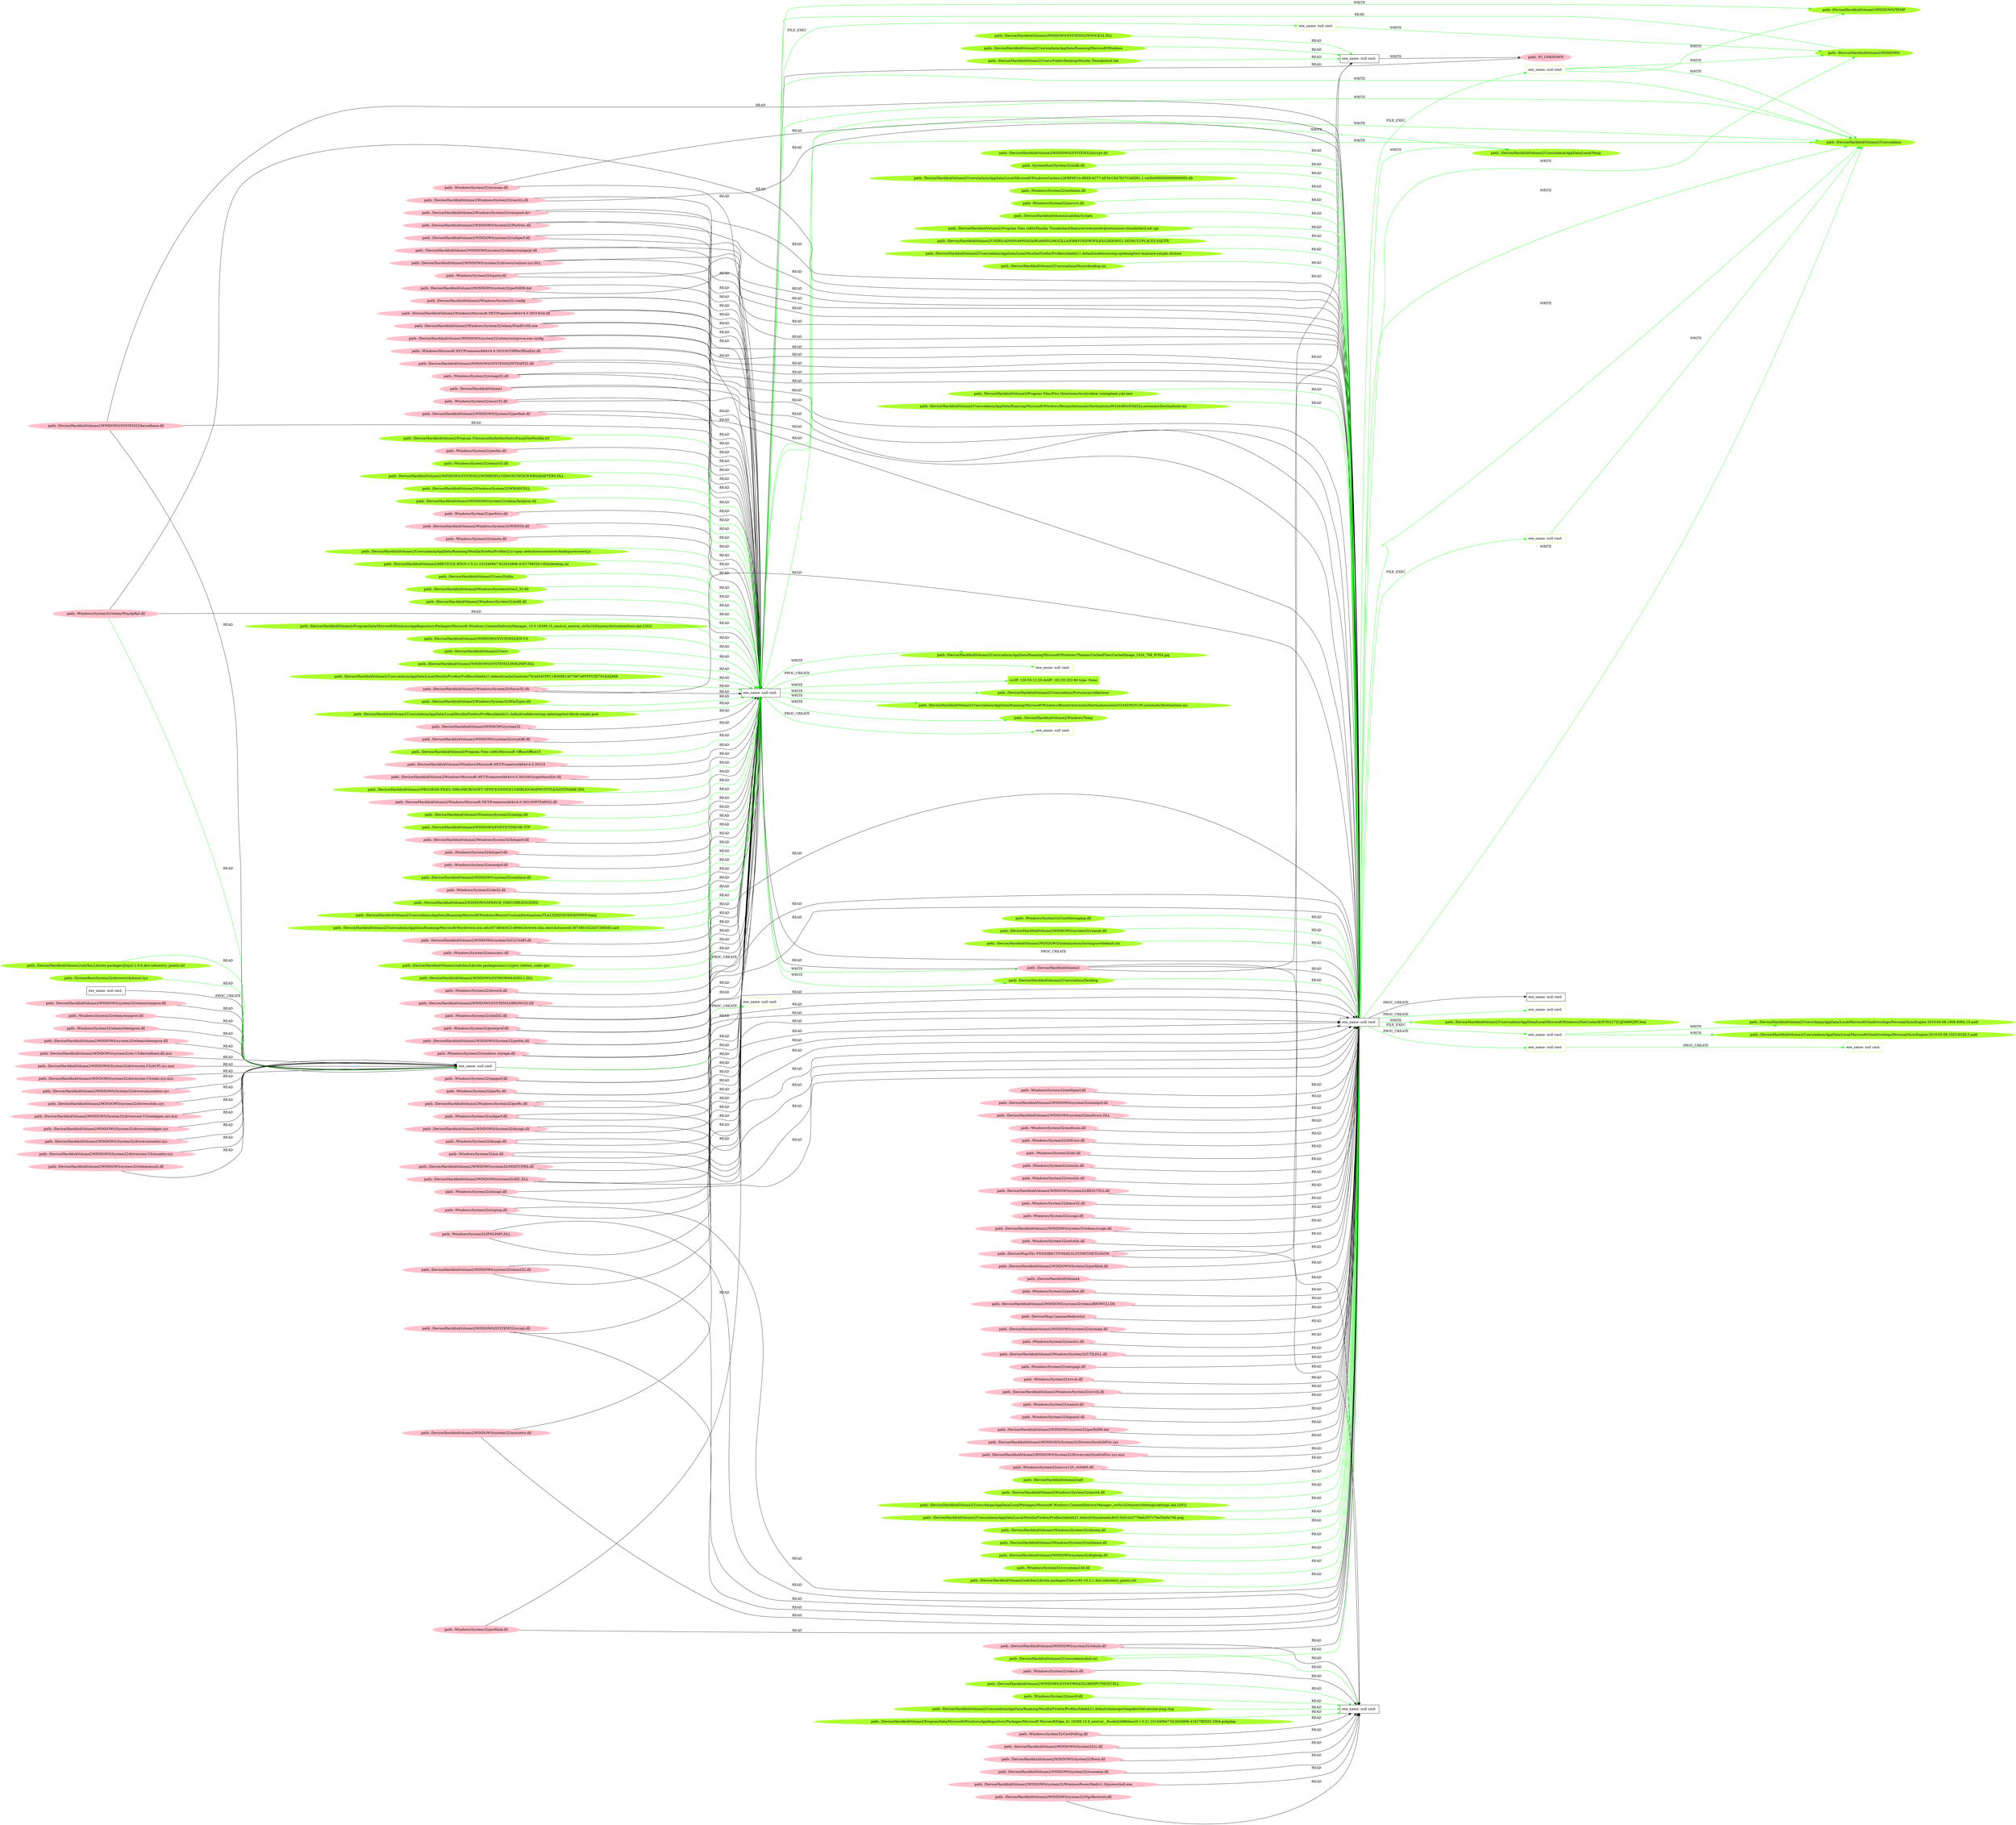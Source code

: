 digraph {
	rankdir=LR
	35 [label="exe_name: null cmd: " color=black shape=box style=solid]
	411 [label="exe_name: null cmd: " color=greenyellow shape=box style=solid]
	35 -> 411 [label=FILE_EXEC color=green]
	0 [label="exe_name: null cmd: " color=black shape=box style=solid]
	427 [label="exe_name: null cmd: " color=greenyellow shape=box style=solid]
	0 -> 427 [label=FILE_EXEC color=green]
	0 [label="exe_name: null cmd: " color=black shape=box style=solid]
	434 [label="exe_name: null cmd: " color=greenyellow shape=box style=solid]
	0 -> 434 [label=FILE_EXEC color=green]
	0 [label="exe_name: null cmd: " color=black shape=box style=solid]
	452 [label="exe_name: null cmd: " color=greenyellow shape=box style=solid]
	0 -> 452 [label=FILE_EXEC color=green]
	400 [label="path: /Device/HarddiskVolume2/Users/admin/AppData/Roaming/Mozilla/Firefox/Profiles/j1y1apqs.default/sessionstore-backups/recovery.js" color=greenyellow shape=oval style=filled]
	35 [label="exe_name: null cmd: " color=black shape=box style=solid]
	400 -> 35 [label=READ color=green]
	431 [label="path: /Device/HarddiskVolume2/Program Files/Five Directions/Acuity/data/.winlogbeat.yml.new" color=greenyellow shape=oval style=filled]
	0 [label="exe_name: null cmd: " color=black shape=box style=solid]
	431 -> 0 [label=READ color=green]
	374 [label="path: /Device/HarddiskVolume2/Users/admin/AppData/Roaming/Microsoft/Windows" color=greenyellow shape=oval style=filled]
	146 [label="exe_name: null cmd: " color=black shape=box style=solid]
	374 -> 146 [label=READ color=green]
	416 [label="path: /Device/HarddiskVolume2/$RECYCLE.BIN/S-1-5-21-231540947-922634896-4161786520-1004/desktop.ini" color=greenyellow shape=oval style=filled]
	35 [label="exe_name: null cmd: " color=black shape=box style=solid]
	416 -> 35 [label=READ color=green]
	467 [label="path: /Device/HarddiskVolume2/Users/admin/AppData/Roaming/Microsoft/Windows/Recent/AutomaticDestinations/f01b4d95cf55d32a.automaticDestinations-ms" color=greenyellow shape=oval style=filled]
	0 [label="exe_name: null cmd: " color=black shape=box style=solid]
	467 -> 0 [label=READ color=green]
	406 [label="path: /Device/HarddiskVolume2/Users/Public" color=greenyellow shape=oval style=filled]
	35 [label="exe_name: null cmd: " color=black shape=box style=solid]
	406 -> 35 [label=READ color=green]
	387 [label="path: /Device/HarddiskVolume2/Windows/System32/ws2_32.dll" color=greenyellow shape=oval style=filled]
	35 [label="exe_name: null cmd: " color=black shape=box style=solid]
	387 -> 35 [label=READ color=green]
	402 [label="path: /Device/HarddiskVolume2/Windows/System32/ntdll.dll" color=greenyellow shape=oval style=filled]
	35 [label="exe_name: null cmd: " color=black shape=box style=solid]
	402 -> 35 [label=READ color=green]
	281 [label="path: /Windows/System32/wbem/WmiApRpl.dll" color=pink shape=oval style=filled]
	8 [label="exe_name: null cmd: " color=black shape=box style=solid]
	281 -> 8 [label=READ color=green]
	56 [label="exe_name: null cmd: " color=black shape=box style=solid]
	8 [label="exe_name: null cmd: " color=black shape=box style=solid]
	56 -> 8 [label=PROC_CREATE color=black]
	421 [label="path: /Device/HarddiskVolume2/ProgramData/Microsoft/Windows/AppRepository/Packages/Microsoft.Windows.ContentDeliveryManager_10.0.16299.15_neutral_neutral_cw5n1h2txyewy/ActivationStore.dat.LOG2" color=greenyellow shape=oval style=filled]
	35 [label="exe_name: null cmd: " color=black shape=box style=solid]
	421 -> 35 [label=READ color=green]
	90 [label="path: /Device/HarddiskVolume2/WINDOWS/system32/wbem/wmiprov.dll" color=pink shape=oval style=filled]
	8 [label="exe_name: null cmd: " color=black shape=box style=solid]
	90 -> 8 [label=READ color=black]
	72 [label="path: /Windows/System32/wbem/wmiprov.dll" color=pink shape=oval style=filled]
	8 [label="exe_name: null cmd: " color=black shape=box style=solid]
	72 -> 8 [label=READ color=black]
	45 [label="path: /Windows/System32/wbem/wbemprox.dll" color=pink shape=oval style=filled]
	8 [label="exe_name: null cmd: " color=black shape=box style=solid]
	45 -> 8 [label=READ color=black]
	85 [label="path: /Device/HarddiskVolume2/WINDOWS/system32/wbem/wbemprox.dll" color=pink shape=oval style=filled]
	8 [label="exe_name: null cmd: " color=black shape=box style=solid]
	85 -> 8 [label=READ color=black]
	236 [label="path: /Device/HarddiskVolume2/WINDOWS/SYSTEM32/kernelbase.dll" color=pink shape=oval style=filled]
	8 [label="exe_name: null cmd: " color=black shape=box style=solid]
	236 -> 8 [label=READ color=black]
	61 [label="path: /Device/HarddiskVolume2/WINDOWS/system32/en-US/kernelbase.dll.mui" color=pink shape=oval style=filled]
	8 [label="exe_name: null cmd: " color=black shape=box style=solid]
	61 -> 8 [label=READ color=black]
	77 [label="path: /Device/HarddiskVolume2/WINDOWS/System32/drivers/en-US/ACPI.sys.mui" color=pink shape=oval style=filled]
	8 [label="exe_name: null cmd: " color=black shape=box style=solid]
	77 -> 8 [label=READ color=black]
	88 [label="path: /Device/HarddiskVolume2/WINDOWS/system32/drivers/en-US/ndis.sys.mui" color=pink shape=oval style=filled]
	8 [label="exe_name: null cmd: " color=black shape=box style=solid]
	88 -> 8 [label=READ color=black]
	92 [label="path: /Device/HarddiskVolume2/WINDOWS/System32/drivers/mssmbios.sys" color=pink shape=oval style=filled]
	8 [label="exe_name: null cmd: " color=black shape=box style=solid]
	92 -> 8 [label=READ color=black]
	46 [label="path: /Device/HarddiskVolume2/WINDOWS/system32/drivers/ndis.sys" color=pink shape=oval style=filled]
	8 [label="exe_name: null cmd: " color=black shape=box style=solid]
	46 -> 8 [label=READ color=black]
	58 [label="path: /Device/HarddiskVolume2/WINDOWS/System32/drivers/en-US/intelppm.sys.mui" color=pink shape=oval style=filled]
	8 [label="exe_name: null cmd: " color=black shape=box style=solid]
	58 -> 8 [label=READ color=black]
	74 [label="path: /Device/HarddiskVolume2/WINDOWS/System32/drivers/intelppm.sys" color=pink shape=oval style=filled]
	8 [label="exe_name: null cmd: " color=black shape=box style=solid]
	74 -> 8 [label=READ color=black]
	43 [label="path: /Device/HarddiskVolume2/WINDOWS/System32/drivers/monitor.sys" color=pink shape=oval style=filled]
	8 [label="exe_name: null cmd: " color=black shape=box style=solid]
	43 -> 8 [label=READ color=black]
	86 [label="path: /Device/HarddiskVolume2/WINDOWS/System32/drivers/en-US/monitor.sys" color=pink shape=oval style=filled]
	8 [label="exe_name: null cmd: " color=black shape=box style=solid]
	86 -> 8 [label=READ color=black]
	371 [label="path: /Device/HarddiskVolume2/ProgramData/Microsoft/Windows/AppRepository/Packages/Microsoft.MicrosoftEdge_41.16299.15.0_neutral__8wekyb3d8bbwe/S-1-5-21-231540947-922634896-4161786520-1004.pckgdep" color=greenyellow shape=oval style=filled]
	142 [label="exe_name: null cmd: " color=black shape=box style=solid]
	371 -> 142 [label=READ color=green]
	460 [label="path: /Windows/System32/CoreMessaging.dll" color=greenyellow shape=oval style=filled]
	0 [label="exe_name: null cmd: " color=black shape=box style=solid]
	460 -> 0 [label=READ color=green]
	396 [label="path: /Device/HarddiskVolume2/WINDOWS/SYSTEM32/EN-US" color=greenyellow shape=oval style=filled]
	35 [label="exe_name: null cmd: " color=black shape=box style=solid]
	396 -> 35 [label=READ color=green]
	437 [label="path: /Device/HarddiskVolume2/WINDOWS/system32/rsaenh.dll" color=greenyellow shape=oval style=filled]
	0 [label="exe_name: null cmd: " color=black shape=box style=solid]
	437 -> 0 [label=READ color=green]
	319 [label="path: /Device/HarddiskVolume2" color=pink shape=oval style=filled]
	142 [label="exe_name: null cmd: " color=black shape=box style=solid]
	319 -> 142 [label=READ color=black]
	397 [label="path: /Device/HarddiskVolume2/WINDOWS" color=greenyellow shape=oval style=filled]
	35 [label="exe_name: null cmd: " color=black shape=box style=solid]
	397 -> 35 [label=READ color=green]
	37 [label="path: /Device/HarddiskVolume2/WINDOWS/system32/wbem/esscli.dll" color=pink shape=oval style=filled]
	8 [label="exe_name: null cmd: " color=black shape=box style=solid]
	37 -> 8 [label=READ color=black]
	394 [label="path: /Device/HarddiskVolume2/Users/admin/Desktop" color=greenyellow shape=oval style=filled]
	0 [label="exe_name: null cmd: " color=black shape=box style=solid]
	394 -> 0 [label=READ color=green]
	34 [label="path: /Windows/System32/CertPolEng.dll" color=pink shape=oval style=filled]
	142 [label="exe_name: null cmd: " color=black shape=box style=solid]
	34 -> 142 [label=READ color=black]
	7 [label="path: /Device/HarddiskVolume2/WINDOWS/System32/ci.dll" color=pink shape=oval style=filled]
	142 [label="exe_name: null cmd: " color=black shape=box style=solid]
	7 -> 142 [label=READ color=black]
	17 [label="path: /Device/HarddiskVolume2/WINDOWS/System32/fveui.dll" color=pink shape=oval style=filled]
	142 [label="exe_name: null cmd: " color=black shape=box style=solid]
	17 -> 142 [label=READ color=black]
	15 [label="path: /Device/HarddiskVolume2/WINDOWS/system32/wuaueng.dll" color=pink shape=oval style=filled]
	142 [label="exe_name: null cmd: " color=black shape=box style=solid]
	15 -> 142 [label=READ color=black]
	144 [label="path: /Device/HarddiskVolume2/WINDOWS/system32/WindowsPowerShell/v1.0/powershell.exe" color=pink shape=oval style=filled]
	142 [label="exe_name: null cmd: " color=black shape=box style=solid]
	144 -> 142 [label=READ color=black]
	13 [label="path: /Device/HarddiskVolume2/WINDOWS/system32/NgcRecovery.dll" color=pink shape=oval style=filled]
	142 [label="exe_name: null cmd: " color=black shape=box style=solid]
	13 -> 142 [label=READ color=black]
	173 [label="path: /Windows/System32/wkscli.dll" color=pink shape=oval style=filled]
	142 [label="exe_name: null cmd: " color=black shape=box style=solid]
	173 -> 142 [label=READ color=black]
	345 [label="path: /Device/HarddiskVolume2/WINDOWS/system32/wkscli.dll" color=pink shape=oval style=filled]
	142 [label="exe_name: null cmd: " color=black shape=box style=solid]
	345 -> 142 [label=READ color=black]
	265 [label="path: /Device/Mup/TA1-FIVEDIRECTI*/MAILSLOT/NET/NETLOGON" color=pink shape=oval style=filled]
	142 [label="exe_name: null cmd: " color=black shape=box style=solid]
	265 -> 142 [label=READ color=black]
	403 [label="path: /Device/HarddiskVolume2/Users" color=greenyellow shape=oval style=filled]
	35 [label="exe_name: null cmd: " color=black shape=box style=solid]
	403 -> 35 [label=READ color=green]
	426 [label="path: /Device/HarddiskVolume2/WINDOWS/SYSTEM32/IPHLPAPI.DLL" color=greenyellow shape=oval style=filled]
	35 [label="exe_name: null cmd: " color=black shape=box style=solid]
	426 -> 35 [label=READ color=green]
	469 [label="path: /Device/HarddiskVolume2/WINDOWS/Globalization/Sorting/sortdefault.nls" color=greenyellow shape=oval style=filled]
	0 [label="exe_name: null cmd: " color=black shape=box style=solid]
	469 -> 0 [label=READ color=green]
	204 [label="path: /Device/HarddiskVolume2/Windows/System32/Secur32.dll" color=pink shape=oval style=filled]
	35 [label="exe_name: null cmd: " color=black shape=box style=solid]
	204 -> 35 [label=READ color=green]
	8 [label="exe_name: null cmd: " color=black shape=box style=solid]
	35 [label="exe_name: null cmd: " color=black shape=box style=solid]
	8 -> 35 [label=PROC_CREATE color=black]
	319 [label="path: /Device/HarddiskVolume2" color=pink shape=oval style=filled]
	146 [label="exe_name: null cmd: " color=black shape=box style=solid]
	319 -> 146 [label=READ color=black]
	408 [label="path: /Device/HarddiskVolume2/Windows/System32/WinTypes.dll" color=greenyellow shape=oval style=filled]
	35 [label="exe_name: null cmd: " color=black shape=box style=solid]
	408 -> 35 [label=READ color=green]
	146 [label="exe_name: null cmd: " color=black shape=box style=solid]
	153 [label="path: /FI_UNKNOWN" color=pink shape=oval style=filled]
	146 -> 153 [label=WRITE color=black]
	265 [label="path: /Device/Mup/TA1-FIVEDIRECTI*/MAILSLOT/NET/NETLOGON" color=pink shape=oval style=filled]
	146 [label="exe_name: null cmd: " color=black shape=box style=solid]
	265 -> 146 [label=READ color=black]
	362 [label="path: /Device/HarddiskVolume2/WINDOWS/system32/drivers/vmbusr.sys.DLL" color=pink shape=oval style=filled]
	35 [label="exe_name: null cmd: " color=black shape=box style=solid]
	362 -> 35 [label=READ color=black]
	212 [label="path: /Device/HarddiskVolume2/WINDOWS/system32/perfc009.dat" color=pink shape=oval style=filled]
	35 [label="exe_name: null cmd: " color=black shape=box style=solid]
	212 -> 35 [label=READ color=black]
	217 [label="path: /Device/HarddiskVolume2/WINDOWS/system32" color=pink shape=oval style=filled]
	35 [label="exe_name: null cmd: " color=black shape=box style=solid]
	217 -> 35 [label=READ color=black]
	315 [label="path: /Device/HarddiskVolume2/Windows/System32/.config" color=pink shape=oval style=filled]
	35 [label="exe_name: null cmd: " color=black shape=box style=solid]
	315 -> 35 [label=READ color=black]
	180 [label="path: /Device/HarddiskVolume2/Windows/Microsoft.NET/Framework64/v4.0.30319/clr.dll" color=pink shape=oval style=filled]
	35 [label="exe_name: null cmd: " color=black shape=box style=solid]
	180 -> 35 [label=READ color=black]
	169 [label="path: /Device/HarddiskVolume2/Windows/System32/wbem/WmiPrvSE.exe" color=pink shape=oval style=filled]
	35 [label="exe_name: null cmd: " color=black shape=box style=solid]
	169 -> 35 [label=READ color=black]
	273 [label="path: /Device/HarddiskVolume2/WINDOWS/system32/wbem/wmiprvse.exe.config" color=pink shape=oval style=filled]
	35 [label="exe_name: null cmd: " color=black shape=box style=solid]
	273 -> 35 [label=READ color=black]
	283 [label="path: /Device/HarddiskVolume2/Windows/Microsoft.NET/Framework64/v4.0.30319" color=pink shape=oval style=filled]
	35 [label="exe_name: null cmd: " color=black shape=box style=solid]
	283 -> 35 [label=READ color=black]
	208 [label="path: /Device/HarddiskVolume2/Windows/Microsoft.NET/Framework64/v4.0.30319/CorperfmonExt.dll" color=pink shape=oval style=filled]
	35 [label="exe_name: null cmd: " color=black shape=box style=solid]
	208 -> 35 [label=READ color=black]
	259 [label="path: /Windows/Microsoft.NET/Framework64/v4.0.30319/CORPerfMonExt.dll" color=pink shape=oval style=filled]
	35 [label="exe_name: null cmd: " color=black shape=box style=solid]
	259 -> 35 [label=READ color=black]
	215 [label="path: /Device/HarddiskVolume2/Windows/Microsoft.NET/Framework64/v4.0.30319/WTSAPI32.dll" color=pink shape=oval style=filled]
	35 [label="exe_name: null cmd: " color=black shape=box style=solid]
	215 -> 35 [label=READ color=black]
	341 [label="path: /Device/HarddiskVolume2/WINDOWS/SYSTEM32/WTSAPI32.dll" color=pink shape=oval style=filled]
	35 [label="exe_name: null cmd: " color=black shape=box style=solid]
	341 -> 35 [label=READ color=black]
	327 [label="path: /Windows/System32/wtsapi32.dll" color=pink shape=oval style=filled]
	35 [label="exe_name: null cmd: " color=black shape=box style=solid]
	327 -> 35 [label=READ color=black]
	352 [label="path: /Device/HarddiskVolume2/Windows/System32/bitsperf.dll" color=pink shape=oval style=filled]
	35 [label="exe_name: null cmd: " color=black shape=box style=solid]
	352 -> 35 [label=READ color=black]
	357 [label="path: /Windows/System32/bitsperf.dll" color=pink shape=oval style=filled]
	35 [label="exe_name: null cmd: " color=black shape=box style=solid]
	357 -> 35 [label=READ color=black]
	285 [label="path: /Windows/System32/esentprf.dll" color=pink shape=oval style=filled]
	35 [label="exe_name: null cmd: " color=black shape=box style=solid]
	285 -> 35 [label=READ color=black]
	204 [label="path: /Device/HarddiskVolume2/Windows/System32/Secur32.dll" color=pink shape=oval style=filled]
	35 [label="exe_name: null cmd: " color=black shape=box style=solid]
	204 -> 35 [label=READ color=black]
	309 [label="path: /Windows/System32/secur32.dll" color=pink shape=oval style=filled]
	35 [label="exe_name: null cmd: " color=black shape=box style=solid]
	309 -> 35 [label=READ color=black]
	239 [label="path: /Windows/System32/ole32.dll" color=pink shape=oval style=filled]
	35 [label="exe_name: null cmd: " color=black shape=box style=solid]
	239 -> 35 [label=READ color=black]
	245 [label="path: /Windows/System32/shell32.dll" color=pink shape=oval style=filled]
	35 [label="exe_name: null cmd: " color=black shape=box style=solid]
	245 -> 35 [label=READ color=black]
	325 [label="path: /Windows/System32/powrprof.dll" color=pink shape=oval style=filled]
	35 [label="exe_name: null cmd: " color=black shape=box style=solid]
	325 -> 35 [label=READ color=black]
	335 [label="path: /Windows/System32/windows.storage.dll" color=pink shape=oval style=filled]
	35 [label="exe_name: null cmd: " color=black shape=box style=solid]
	335 -> 35 [label=READ color=black]
	167 [label="path: /Device/HarddiskVolume2/WINDOWS/System32/dnsapi.dll" color=pink shape=oval style=filled]
	35 [label="exe_name: null cmd: " color=black shape=box style=solid]
	167 -> 35 [label=READ color=black]
	218 [label="path: /Windows/System32/dnsapi.dll" color=pink shape=oval style=filled]
	35 [label="exe_name: null cmd: " color=black shape=box style=solid]
	218 -> 35 [label=READ color=black]
	275 [label="path: /Windows/System32/nsi.dll" color=pink shape=oval style=filled]
	35 [label="exe_name: null cmd: " color=black shape=box style=solid]
	275 -> 35 [label=READ color=black]
	289 [label="path: /Device/HarddiskVolume2/WINDOWS/system32/MSDTCPRX.dll" color=pink shape=oval style=filled]
	35 [label="exe_name: null cmd: " color=black shape=box style=solid]
	289 -> 35 [label=READ color=black]
	297 [label="path: /Device/HarddiskVolume2/WINDOWS/system32/ATL.DLL" color=pink shape=oval style=filled]
	35 [label="exe_name: null cmd: " color=black shape=box style=solid]
	297 -> 35 [label=READ color=black]
	358 [label="path: /Device/HarddiskVolume2/WINDOWS/system32/CLUSAPI.dll" color=pink shape=oval style=filled]
	35 [label="exe_name: null cmd: " color=black shape=box style=solid]
	358 -> 35 [label=READ color=black]
	263 [label="path: /Windows/System32/clusapi.dll" color=pink shape=oval style=filled]
	35 [label="exe_name: null cmd: " color=black shape=box style=solid]
	263 -> 35 [label=READ color=black]
	226 [label="path: /Windows/System32/cryptsp.dll" color=pink shape=oval style=filled]
	35 [label="exe_name: null cmd: " color=black shape=box style=solid]
	226 -> 35 [label=READ color=black]
	196 [label="path: /Windows/System32/IPHLPAPI.DLL" color=pink shape=oval style=filled]
	35 [label="exe_name: null cmd: " color=black shape=box style=solid]
	196 -> 35 [label=READ color=black]
	220 [label="path: /Device/HarddiskVolume2/WINDOWS/system32/oleaut32.dll" color=pink shape=oval style=filled]
	35 [label="exe_name: null cmd: " color=black shape=box style=solid]
	220 -> 35 [label=READ color=black]
	236 [label="path: /Device/HarddiskVolume2/WINDOWS/SYSTEM32/kernelbase.dll" color=pink shape=oval style=filled]
	35 [label="exe_name: null cmd: " color=black shape=box style=solid]
	236 -> 35 [label=READ color=black]
	295 [label="path: /Device/HarddiskVolume2/WINDOWS/SYSTEM32/cscapi.dll" color=pink shape=oval style=filled]
	35 [label="exe_name: null cmd: " color=black shape=box style=solid]
	295 -> 35 [label=READ color=black]
	156 [label="path: /Device/HarddiskVolume2/WINDOWS/system32/msscntrs.dll" color=pink shape=oval style=filled]
	35 [label="exe_name: null cmd: " color=black shape=box style=solid]
	156 -> 35 [label=READ color=black]
	307 [label="path: /Windows/System32/msscntrs.dll" color=pink shape=oval style=filled]
	35 [label="exe_name: null cmd: " color=black shape=box style=solid]
	307 -> 35 [label=READ color=black]
	194 [label="path: /Windows/System32/perfdisk.dll" color=pink shape=oval style=filled]
	35 [label="exe_name: null cmd: " color=black shape=box style=solid]
	194 -> 35 [label=READ color=black]
	366 [label="path: /Device/HarddiskVolume1" color=pink shape=oval style=filled]
	35 [label="exe_name: null cmd: " color=black shape=box style=solid]
	366 -> 35 [label=READ color=black]
	319 [label="path: /Device/HarddiskVolume2" color=pink shape=oval style=filled]
	35 [label="exe_name: null cmd: " color=black shape=box style=solid]
	319 -> 35 [label=READ color=black]
	232 [label="path: /Device/HarddiskVolume2/WINDOWS/System32/perfnet.dll" color=pink shape=oval style=filled]
	35 [label="exe_name: null cmd: " color=black shape=box style=solid]
	232 -> 35 [label=READ color=black]
	153 [label="path: /FI_UNKNOWN" color=pink shape=oval style=filled]
	35 [label="exe_name: null cmd: " color=black shape=box style=solid]
	153 -> 35 [label=READ color=black]
	306 [label="path: /Windows/System32/browcli.dll" color=pink shape=oval style=filled]
	35 [label="exe_name: null cmd: " color=black shape=box style=solid]
	306 -> 35 [label=READ color=black]
	344 [label="path: /Device/HarddiskVolume2/WINDOWS/SYSTEM32/BROWCLI.Dll" color=pink shape=oval style=filled]
	35 [label="exe_name: null cmd: " color=black shape=box style=solid]
	344 -> 35 [label=READ color=black]
	348 [label="path: /Device/HarddiskVolume2/WINDOWS/System32/perfos.dll" color=pink shape=oval style=filled]
	35 [label="exe_name: null cmd: " color=black shape=box style=solid]
	348 -> 35 [label=READ color=black]
	230 [label="path: /Windows/System32/perfos.dll" color=pink shape=oval style=filled]
	35 [label="exe_name: null cmd: " color=black shape=box style=solid]
	230 -> 35 [label=READ color=black]
	339 [label="path: /Windows/System32/sysmain.dll" color=pink shape=oval style=filled]
	35 [label="exe_name: null cmd: " color=black shape=box style=solid]
	339 -> 35 [label=READ color=black]
	323 [label="path: /Device/HarddiskVolume2/Windows/System32/rasctrs.dll" color=pink shape=oval style=filled]
	35 [label="exe_name: null cmd: " color=black shape=box style=solid]
	323 -> 35 [label=READ color=black]
	224 [label="path: /Device/HarddiskVolume2/Windows/System32/winspool.drv" color=pink shape=oval style=filled]
	35 [label="exe_name: null cmd: " color=black shape=box style=solid]
	224 -> 35 [label=READ color=black]
	178 [label="path: /Device/HarddiskVolume2/WINDOWS/System32/Perfctrs.dll" color=pink shape=oval style=filled]
	35 [label="exe_name: null cmd: " color=black shape=box style=solid]
	178 -> 35 [label=READ color=black]
	291 [label="path: /Windows/System32/tapiperf.dll" color=pink shape=oval style=filled]
	35 [label="exe_name: null cmd: " color=black shape=box style=solid]
	291 -> 35 [label=READ color=black]
	162 [label="path: /Windows/System32/perfctrs.dll" color=pink shape=oval style=filled]
	35 [label="exe_name: null cmd: " color=black shape=box style=solid]
	162 -> 35 [label=READ color=black]
	29 [label="path: /Device/HarddiskVolume2/Windows/System32/WINSTA.dll" color=pink shape=oval style=filled]
	35 [label="exe_name: null cmd: " color=black shape=box style=solid]
	29 -> 35 [label=READ color=black]
	190 [label="path: /Windows/System32/perfts.dll" color=pink shape=oval style=filled]
	35 [label="exe_name: null cmd: " color=black shape=box style=solid]
	190 -> 35 [label=READ color=black]
	249 [label="path: /Device/HarddiskVolume2/Windows/System32/perfts.dll" color=pink shape=oval style=filled]
	35 [label="exe_name: null cmd: " color=black shape=box style=solid]
	249 -> 35 [label=READ color=black]
	52 [label="path: /Windows/System32/winsta.dll" color=pink shape=oval style=filled]
	35 [label="exe_name: null cmd: " color=black shape=box style=solid]
	52 -> 35 [label=READ color=black]
	160 [label="path: /Windows/System32/usbperf.dll" color=pink shape=oval style=filled]
	35 [label="exe_name: null cmd: " color=black shape=box style=solid]
	160 -> 35 [label=READ color=black]
	311 [label="path: /Device/HarddiskVolume2/WINDOWS/system32/usbperf.dll" color=pink shape=oval style=filled]
	35 [label="exe_name: null cmd: " color=black shape=box style=solid]
	311 -> 35 [label=READ color=black]
	281 [label="path: /Windows/System32/wbem/WmiApRpl.dll" color=pink shape=oval style=filled]
	35 [label="exe_name: null cmd: " color=black shape=box style=solid]
	281 -> 35 [label=READ color=black]
	317 [label="path: /Device/HarddiskVolume2/WINDOWS/system32/wbem/wmiaprpl.dll" color=pink shape=oval style=filled]
	35 [label="exe_name: null cmd: " color=black shape=box style=solid]
	317 -> 35 [label=READ color=black]
	171 [label="path: /Device/HarddiskVolume2/WINDOWS/system32/cryptdll.dll" color=pink shape=oval style=filled]
	35 [label="exe_name: null cmd: " color=black shape=box style=solid]
	171 -> 35 [label=READ color=black]
	279 [label="path: /Windows/System32/tquery.dll" color=pink shape=oval style=filled]
	35 [label="exe_name: null cmd: " color=black shape=box style=solid]
	279 -> 35 [label=READ color=black]
	35 [label="exe_name: null cmd: " color=black shape=box style=solid]
	0 [label="exe_name: null cmd: " color=black shape=box style=solid]
	35 -> 0 [label=PROC_CREATE color=black]
	361 [label="path: /Windows/System32/netfxperf.dll" color=pink shape=oval style=filled]
	0 [label="exe_name: null cmd: " color=black shape=box style=solid]
	361 -> 0 [label=READ color=black]
	180 [label="path: /Device/HarddiskVolume2/Windows/Microsoft.NET/Framework64/v4.0.30319/clr.dll" color=pink shape=oval style=filled]
	0 [label="exe_name: null cmd: " color=black shape=box style=solid]
	180 -> 0 [label=READ color=black]
	315 [label="path: /Device/HarddiskVolume2/Windows/System32/.config" color=pink shape=oval style=filled]
	0 [label="exe_name: null cmd: " color=black shape=box style=solid]
	315 -> 0 [label=READ color=black]
	169 [label="path: /Device/HarddiskVolume2/Windows/System32/wbem/WmiPrvSE.exe" color=pink shape=oval style=filled]
	0 [label="exe_name: null cmd: " color=black shape=box style=solid]
	169 -> 0 [label=READ color=black]
	273 [label="path: /Device/HarddiskVolume2/WINDOWS/system32/wbem/wmiprvse.exe.config" color=pink shape=oval style=filled]
	0 [label="exe_name: null cmd: " color=black shape=box style=solid]
	273 -> 0 [label=READ color=black]
	176 [label="path: /Device/HarddiskVolume2/WINDOWS/system32/esentprf.dll" color=pink shape=oval style=filled]
	0 [label="exe_name: null cmd: " color=black shape=box style=solid]
	176 -> 0 [label=READ color=black]
	165 [label="path: /Device/HarddiskVolume2/WINDOWS/system32/msdtcuiu.DLL" color=pink shape=oval style=filled]
	0 [label="exe_name: null cmd: " color=black shape=box style=solid]
	165 -> 0 [label=READ color=black]
	204 [label="path: /Device/HarddiskVolume2/Windows/System32/Secur32.dll" color=pink shape=oval style=filled]
	0 [label="exe_name: null cmd: " color=black shape=box style=solid]
	204 -> 0 [label=READ color=black]
	309 [label="path: /Windows/System32/secur32.dll" color=pink shape=oval style=filled]
	0 [label="exe_name: null cmd: " color=black shape=box style=solid]
	309 -> 0 [label=READ color=black]
	270 [label="path: /Windows/System32/msdtcuiu.dll" color=pink shape=oval style=filled]
	0 [label="exe_name: null cmd: " color=black shape=box style=solid]
	270 -> 0 [label=READ color=black]
	245 [label="path: /Windows/System32/shell32.dll" color=pink shape=oval style=filled]
	0 [label="exe_name: null cmd: " color=black shape=box style=solid]
	245 -> 0 [label=READ color=black]
	254 [label="path: /Windows/System32/SHCore.dll" color=pink shape=oval style=filled]
	0 [label="exe_name: null cmd: " color=black shape=box style=solid]
	254 -> 0 [label=READ color=black]
	325 [label="path: /Windows/System32/powrprof.dll" color=pink shape=oval style=filled]
	0 [label="exe_name: null cmd: " color=black shape=box style=solid]
	325 -> 0 [label=READ color=black]
	335 [label="path: /Windows/System32/windows.storage.dll" color=pink shape=oval style=filled]
	0 [label="exe_name: null cmd: " color=black shape=box style=solid]
	335 -> 0 [label=READ color=black]
	167 [label="path: /Device/HarddiskVolume2/WINDOWS/System32/dnsapi.dll" color=pink shape=oval style=filled]
	0 [label="exe_name: null cmd: " color=black shape=box style=solid]
	167 -> 0 [label=READ color=black]
	218 [label="path: /Windows/System32/dnsapi.dll" color=pink shape=oval style=filled]
	0 [label="exe_name: null cmd: " color=black shape=box style=solid]
	218 -> 0 [label=READ color=black]
	275 [label="path: /Windows/System32/nsi.dll" color=pink shape=oval style=filled]
	0 [label="exe_name: null cmd: " color=black shape=box style=solid]
	275 -> 0 [label=READ color=black]
	257 [label="path: /Windows/System32/atl.dll" color=pink shape=oval style=filled]
	0 [label="exe_name: null cmd: " color=black shape=box style=solid]
	257 -> 0 [label=READ color=black]
	289 [label="path: /Device/HarddiskVolume2/WINDOWS/system32/MSDTCPRX.dll" color=pink shape=oval style=filled]
	0 [label="exe_name: null cmd: " color=black shape=box style=solid]
	289 -> 0 [label=READ color=black]
	297 [label="path: /Device/HarddiskVolume2/WINDOWS/system32/ATL.DLL" color=pink shape=oval style=filled]
	0 [label="exe_name: null cmd: " color=black shape=box style=solid]
	297 -> 0 [label=READ color=black]
	222 [label="path: /Windows/System32/mtxclu.dll" color=pink shape=oval style=filled]
	0 [label="exe_name: null cmd: " color=black shape=box style=solid]
	222 -> 0 [label=READ color=black]
	263 [label="path: /Windows/System32/clusapi.dll" color=pink shape=oval style=filled]
	0 [label="exe_name: null cmd: " color=black shape=box style=solid]
	263 -> 0 [label=READ color=black]
	272 [label="path: /Windows/System32/resutils.dll" color=pink shape=oval style=filled]
	0 [label="exe_name: null cmd: " color=black shape=box style=solid]
	272 -> 0 [label=READ color=black]
	364 [label="path: /Device/HarddiskVolume2/WINDOWS/system32/RESUTILS.dll" color=pink shape=oval style=filled]
	0 [label="exe_name: null cmd: " color=black shape=box style=solid]
	364 -> 0 [label=READ color=black]
	301 [label="path: /Windows/System32/ktmw32.dll" color=pink shape=oval style=filled]
	0 [label="exe_name: null cmd: " color=black shape=box style=solid]
	301 -> 0 [label=READ color=black]
	226 [label="path: /Windows/System32/cryptsp.dll" color=pink shape=oval style=filled]
	0 [label="exe_name: null cmd: " color=black shape=box style=solid]
	226 -> 0 [label=READ color=black]
	196 [label="path: /Windows/System32/IPHLPAPI.DLL" color=pink shape=oval style=filled]
	0 [label="exe_name: null cmd: " color=black shape=box style=solid]
	196 -> 0 [label=READ color=black]
	220 [label="path: /Device/HarddiskVolume2/WINDOWS/system32/oleaut32.dll" color=pink shape=oval style=filled]
	0 [label="exe_name: null cmd: " color=black shape=box style=solid]
	220 -> 0 [label=READ color=black]
	236 [label="path: /Device/HarddiskVolume2/WINDOWS/SYSTEM32/kernelbase.dll" color=pink shape=oval style=filled]
	0 [label="exe_name: null cmd: " color=black shape=box style=solid]
	236 -> 0 [label=READ color=black]
	345 [label="path: /Device/HarddiskVolume2/WINDOWS/system32/wkscli.dll" color=pink shape=oval style=filled]
	0 [label="exe_name: null cmd: " color=black shape=box style=solid]
	345 -> 0 [label=READ color=black]
	193 [label="path: /Windows/System32/cscapi.dll" color=pink shape=oval style=filled]
	0 [label="exe_name: null cmd: " color=black shape=box style=solid]
	193 -> 0 [label=READ color=black]
	295 [label="path: /Device/HarddiskVolume2/WINDOWS/SYSTEM32/cscapi.dll" color=pink shape=oval style=filled]
	0 [label="exe_name: null cmd: " color=black shape=box style=solid]
	295 -> 0 [label=READ color=black]
	300 [label="path: /Device/HarddiskVolume2/WINDOWS/system32/wbem/cscapi.dll" color=pink shape=oval style=filled]
	0 [label="exe_name: null cmd: " color=black shape=box style=solid]
	300 -> 0 [label=READ color=black]
	332 [label="path: /Windows/System32/netutils.dll" color=pink shape=oval style=filled]
	0 [label="exe_name: null cmd: " color=black shape=box style=solid]
	332 -> 0 [label=READ color=black]
	156 [label="path: /Device/HarddiskVolume2/WINDOWS/system32/msscntrs.dll" color=pink shape=oval style=filled]
	0 [label="exe_name: null cmd: " color=black shape=box style=solid]
	156 -> 0 [label=READ color=black]
	268 [label="path: /Device/HarddiskVolume2/WINDOWS/System32/perfdisk.dll" color=pink shape=oval style=filled]
	0 [label="exe_name: null cmd: " color=black shape=box style=solid]
	268 -> 0 [label=READ color=black]
	194 [label="path: /Windows/System32/perfdisk.dll" color=pink shape=oval style=filled]
	0 [label="exe_name: null cmd: " color=black shape=box style=solid]
	194 -> 0 [label=READ color=black]
	366 [label="path: /Device/HarddiskVolume1" color=pink shape=oval style=filled]
	0 [label="exe_name: null cmd: " color=black shape=box style=solid]
	366 -> 0 [label=READ color=black]
	261 [label="path: /Device/HarddiskVolume4" color=pink shape=oval style=filled]
	0 [label="exe_name: null cmd: " color=black shape=box style=solid]
	261 -> 0 [label=READ color=black]
	319 [label="path: /Device/HarddiskVolume2" color=pink shape=oval style=filled]
	0 [label="exe_name: null cmd: " color=black shape=box style=solid]
	319 -> 0 [label=READ color=black]
	232 [label="path: /Device/HarddiskVolume2/WINDOWS/System32/perfnet.dll" color=pink shape=oval style=filled]
	0 [label="exe_name: null cmd: " color=black shape=box style=solid]
	232 -> 0 [label=READ color=black]
	242 [label="path: /Windows/System32/perfnet.dll" color=pink shape=oval style=filled]
	0 [label="exe_name: null cmd: " color=black shape=box style=solid]
	242 -> 0 [label=READ color=black]
	251 [label="path: /Device/HarddiskVolume2/WINDOWS/system32/wbem/BROWCLI.Dll" color=pink shape=oval style=filled]
	0 [label="exe_name: null cmd: " color=black shape=box style=solid]
	251 -> 0 [label=READ color=black]
	303 [label="path: /Device/Mup/;LanmanRedirector" color=pink shape=oval style=filled]
	0 [label="exe_name: null cmd: " color=black shape=box style=solid]
	303 -> 0 [label=READ color=black]
	348 [label="path: /Device/HarddiskVolume2/WINDOWS/System32/perfos.dll" color=pink shape=oval style=filled]
	0 [label="exe_name: null cmd: " color=black shape=box style=solid]
	348 -> 0 [label=READ color=black]
	288 [label="path: /Device/HarddiskVolume2/WINDOWS/system32/sysmain.dll" color=pink shape=oval style=filled]
	0 [label="exe_name: null cmd: " color=black shape=box style=solid]
	288 -> 0 [label=READ color=black]
	339 [label="path: /Windows/System32/sysmain.dll" color=pink shape=oval style=filled]
	0 [label="exe_name: null cmd: " color=black shape=box style=solid]
	339 -> 0 [label=READ color=black]
	182 [label="path: /Windows/System32/rasctrs.dll" color=pink shape=oval style=filled]
	0 [label="exe_name: null cmd: " color=black shape=box style=solid]
	182 -> 0 [label=READ color=black]
	323 [label="path: /Device/HarddiskVolume2/Windows/System32/rasctrs.dll" color=pink shape=oval style=filled]
	0 [label="exe_name: null cmd: " color=black shape=box style=solid]
	323 -> 0 [label=READ color=black]
	224 [label="path: /Device/HarddiskVolume2/Windows/System32/winspool.drv" color=pink shape=oval style=filled]
	0 [label="exe_name: null cmd: " color=black shape=box style=solid]
	224 -> 0 [label=READ color=black]
	178 [label="path: /Device/HarddiskVolume2/WINDOWS/System32/Perfctrs.dll" color=pink shape=oval style=filled]
	0 [label="exe_name: null cmd: " color=black shape=box style=solid]
	178 -> 0 [label=READ color=black]
	291 [label="path: /Windows/System32/tapiperf.dll" color=pink shape=oval style=filled]
	0 [label="exe_name: null cmd: " color=black shape=box style=solid]
	291 -> 0 [label=READ color=black]
	249 [label="path: /Device/HarddiskVolume2/Windows/System32/perfts.dll" color=pink shape=oval style=filled]
	0 [label="exe_name: null cmd: " color=black shape=box style=solid]
	249 -> 0 [label=READ color=black]
	47 [label="path: /Device/HarddiskVolume2/Windows/System32/UTILDLL.dll" color=pink shape=oval style=filled]
	0 [label="exe_name: null cmd: " color=black shape=box style=solid]
	47 -> 0 [label=READ color=black]
	75 [label="path: /Windows/System32/setupapi.dll" color=pink shape=oval style=filled]
	0 [label="exe_name: null cmd: " color=black shape=box style=solid]
	75 -> 0 [label=READ color=black]
	190 [label="path: /Windows/System32/perfts.dll" color=pink shape=oval style=filled]
	0 [label="exe_name: null cmd: " color=black shape=box style=solid]
	190 -> 0 [label=READ color=black]
	110 [label="path: /Windows/System32/srvcli.dll" color=pink shape=oval style=filled]
	0 [label="exe_name: null cmd: " color=black shape=box style=solid]
	110 -> 0 [label=READ color=black]
	21 [label="path: /Device/HarddiskVolume2/Windows/System32/srvcli.dll" color=pink shape=oval style=filled]
	0 [label="exe_name: null cmd: " color=black shape=box style=solid]
	21 -> 0 [label=READ color=black]
	113 [label="path: /Windows/System32/samcli.dll" color=pink shape=oval style=filled]
	0 [label="exe_name: null cmd: " color=black shape=box style=solid]
	113 -> 0 [label=READ color=black]
	91 [label="path: /Windows/System32/logoncli.dll" color=pink shape=oval style=filled]
	0 [label="exe_name: null cmd: " color=black shape=box style=solid]
	91 -> 0 [label=READ color=black]
	160 [label="path: /Windows/System32/usbperf.dll" color=pink shape=oval style=filled]
	0 [label="exe_name: null cmd: " color=black shape=box style=solid]
	160 -> 0 [label=READ color=black]
	311 [label="path: /Device/HarddiskVolume2/WINDOWS/system32/usbperf.dll" color=pink shape=oval style=filled]
	0 [label="exe_name: null cmd: " color=black shape=box style=solid]
	311 -> 0 [label=READ color=black]
	317 [label="path: /Device/HarddiskVolume2/WINDOWS/system32/wbem/wmiaprpl.dll" color=pink shape=oval style=filled]
	0 [label="exe_name: null cmd: " color=black shape=box style=solid]
	317 -> 0 [label=READ color=black]
	281 [label="path: /Windows/System32/wbem/WmiApRpl.dll" color=pink shape=oval style=filled]
	0 [label="exe_name: null cmd: " color=black shape=box style=solid]
	281 -> 0 [label=READ color=black]
	279 [label="path: /Windows/System32/tquery.dll" color=pink shape=oval style=filled]
	0 [label="exe_name: null cmd: " color=black shape=box style=solid]
	279 -> 0 [label=READ color=black]
	362 [label="path: /Device/HarddiskVolume2/WINDOWS/system32/drivers/vmbusr.sys.DLL" color=pink shape=oval style=filled]
	0 [label="exe_name: null cmd: " color=black shape=box style=solid]
	362 -> 0 [label=READ color=black]
	212 [label="path: /Device/HarddiskVolume2/WINDOWS/system32/perfc009.dat" color=pink shape=oval style=filled]
	0 [label="exe_name: null cmd: " color=black shape=box style=solid]
	212 -> 0 [label=READ color=black]
	256 [label="path: /Device/HarddiskVolume2/WINDOWS/system32/perfh009.dat" color=pink shape=oval style=filled]
	0 [label="exe_name: null cmd: " color=black shape=box style=solid]
	256 -> 0 [label=READ color=black]
	314 [label="path: /Device/HarddiskVolume2/WINDOWS/System32/Drivers/Synth3dVsc.sys" color=pink shape=oval style=filled]
	0 [label="exe_name: null cmd: " color=black shape=box style=solid]
	314 -> 0 [label=READ color=black]
	185 [label="path: /Device/HarddiskVolume2/WINDOWS/System32/Drivers/en/Synth3dVsc.sys.mui" color=pink shape=oval style=filled]
	0 [label="exe_name: null cmd: " color=black shape=box style=solid]
	185 -> 0 [label=READ color=black]
	259 [label="path: /Windows/Microsoft.NET/Framework64/v4.0.30319/CORPerfMonExt.dll" color=pink shape=oval style=filled]
	0 [label="exe_name: null cmd: " color=black shape=box style=solid]
	259 -> 0 [label=READ color=black]
	277 [label="path: /Windows/System32/msvcr120_clr0400.dll" color=pink shape=oval style=filled]
	0 [label="exe_name: null cmd: " color=black shape=box style=solid]
	277 -> 0 [label=READ color=black]
	327 [label="path: /Windows/System32/wtsapi32.dll" color=pink shape=oval style=filled]
	0 [label="exe_name: null cmd: " color=black shape=box style=solid]
	327 -> 0 [label=READ color=black]
	341 [label="path: /Device/HarddiskVolume2/WINDOWS/SYSTEM32/WTSAPI32.dll" color=pink shape=oval style=filled]
	0 [label="exe_name: null cmd: " color=black shape=box style=solid]
	341 -> 0 [label=READ color=black]
	0 [label="exe_name: null cmd: " color=black shape=box style=solid]
	1 [label="exe_name: null cmd: " color=black shape=box style=solid]
	0 -> 1 [label=PROC_CREATE color=black]
	443 [label="path: /Device/HarddiskVolume2/salt" color=greenyellow shape=oval style=filled]
	0 [label="exe_name: null cmd: " color=black shape=box style=solid]
	443 -> 0 [label=READ color=green]
	399 [label="path: /Device/HarddiskVolume2/Program Files (x86)/Microsoft Office/Office15" color=greenyellow shape=oval style=filled]
	35 [label="exe_name: null cmd: " color=black shape=box style=solid]
	399 -> 35 [label=READ color=green]
	369 [label="path: /Device/HarddiskVolume2/WINDOWS/SYSWOW64/GLOBINPUTHOST.DLL" color=greenyellow shape=oval style=filled]
	142 [label="exe_name: null cmd: " color=black shape=box style=solid]
	369 -> 142 [label=READ color=green]
	385 [label="path: /Device/HarddiskVolume2/PROGRAM FILES (X86)/MICROSOFT OFFICE/OFFICE15/BIBLIOGRAPHY/STYLE/GOSTNAME.XSL" color=greenyellow shape=oval style=filled]
	35 [label="exe_name: null cmd: " color=black shape=box style=solid]
	385 -> 35 [label=READ color=green]
	462 [label="path: /Device/HarddiskVolume2/Windows/System32/rpcrt4.dll" color=greenyellow shape=oval style=filled]
	0 [label="exe_name: null cmd: " color=black shape=box style=solid]
	462 -> 0 [label=READ color=green]
	35 [label="exe_name: null cmd: " color=black shape=box style=solid]
	420 [label="path: /Device/HarddiskVolume2/Users/admin/AppData/Roaming/Microsoft/Windows/Themes/CachedFiles/CachedImage_1024_768_POS4.jpg" color=greenyellow shape=oval style=filled]
	35 -> 420 [label=WRITE color=green]
	375 [label="path: /Device/HarddiskVolume2/Users/Public/Desktop/Mozilla Thunderbird.lnk" color=greenyellow shape=oval style=filled]
	146 [label="exe_name: null cmd: " color=black shape=box style=solid]
	375 -> 146 [label=READ color=green]
	433 [label="path: /Device/HarddiskVolume2/Users/darpa/AppData/Local/Packages/Microsoft.Windows.ContentDeliveryManager_cw5n1h2txyewy/Settings/settings.dat.LOG2" color=greenyellow shape=oval style=filled]
	0 [label="exe_name: null cmd: " color=black shape=box style=solid]
	433 -> 0 [label=READ color=green]
	35 [label="exe_name: null cmd: " color=black shape=box style=solid]
	418 [label="exe_name: null cmd: " color=greenyellow shape=box style=solid]
	35 -> 418 [label=PROC_CREATE color=green]
	35 [label="exe_name: null cmd: " color=black shape=box style=solid]
	391 [label="srcIP: 128.55.12.55 dstIP: 162.93.202.80 type: None" color=greenyellow shape=box style=filled]
	35 -> 391 [label=WRITE color=green]
	456 [label="path: /Device/HarddiskVolume2/Users/admin/AppData/Local/Mozilla/Firefox/Profiles/lxkehh21.default/thumbnails/fe51545c2a5779a6c507c7be33a0a74b.png" color=greenyellow shape=oval style=filled]
	0 [label="exe_name: null cmd: " color=black shape=box style=solid]
	456 -> 0 [label=READ color=green]
	414 [label="path: /Device/HarddiskVolume2/Windows/System32/inetpp.dll" color=greenyellow shape=oval style=filled]
	35 [label="exe_name: null cmd: " color=black shape=box style=solid]
	414 -> 35 [label=READ color=green]
	411 [label="exe_name: null cmd: " color=greenyellow shape=box style=solid]
	397 [label="path: /Device/HarddiskVolume2/WINDOWS" color=greenyellow shape=oval style=filled]
	411 -> 397 [label=WRITE color=green]
	413 [label="path: /Device/HarddiskVolume2/WINDOWS/FONTS/TIMESBI.TTF" color=greenyellow shape=oval style=filled]
	35 [label="exe_name: null cmd: " color=black shape=box style=solid]
	413 -> 35 [label=READ color=green]
	35 [label="exe_name: null cmd: " color=black shape=box style=solid]
	401 [label="path: /Device/HarddiskVolume2/WINDOWS/TEMP" color=greenyellow shape=oval style=filled]
	35 -> 401 [label=WRITE color=green]
	376 [label="path: /Device/HarddiskVolume2/WINDOWS/SYSTEM32/WSOCK32.DLL" color=greenyellow shape=oval style=filled]
	146 [label="exe_name: null cmd: " color=black shape=box style=solid]
	376 -> 146 [label=READ color=green]
	442 [label="path: /Device/HarddiskVolume2/Windows/System32/clbcatq.dll" color=greenyellow shape=oval style=filled]
	0 [label="exe_name: null cmd: " color=black shape=box style=solid]
	442 -> 0 [label=READ color=green]
	458 [label="path: /Device/HarddiskVolume2/Windows/System32/uxtheme.dll" color=greenyellow shape=oval style=filled]
	0 [label="exe_name: null cmd: " color=black shape=box style=solid]
	458 -> 0 [label=READ color=green]
	440 [label="path: /Device/HarddiskVolume2/WINDOWS/system32/dbghelp.dll" color=greenyellow shape=oval style=filled]
	0 [label="exe_name: null cmd: " color=black shape=box style=solid]
	440 -> 0 [label=READ color=green]
	35 [label="exe_name: null cmd: " color=black shape=box style=solid]
	319 [label="path: /Device/HarddiskVolume2" color=pink shape=oval style=filled]
	35 -> 319 [label=WRITE color=green]
	35 [label="exe_name: null cmd: " color=black shape=box style=solid]
	381 [label="path: /Device/HarddiskVolume2/Users/admin" color=greenyellow shape=oval style=filled]
	35 -> 381 [label=WRITE color=green]
	373 [label="path: /Device/HarddiskVolume2/Users/admin/disk.txt" color=greenyellow shape=oval style=filled]
	142 [label="exe_name: null cmd: " color=black shape=box style=solid]
	373 -> 142 [label=READ color=green]
	0 [label="exe_name: null cmd: " color=black shape=box style=solid]
	381 [label="path: /Device/HarddiskVolume2/Users/admin" color=greenyellow shape=oval style=filled]
	0 -> 381 [label=WRITE color=green]
	452 [label="exe_name: null cmd: " color=greenyellow shape=box style=solid]
	453 [label="path: /Device/HarddiskVolume2/Users/darpa/AppData/Local/Microsoft/OneDrive/logs/Personal/SyncEngine-2019-05-08.1908.8064.10.aodl" color=greenyellow shape=oval style=filled]
	452 -> 453 [label=WRITE color=green]
	452 [label="exe_name: null cmd: " color=greenyellow shape=box style=solid]
	454 [label="path: /Device/HarddiskVolume2/Users/admin/AppData/Local/Microsoft/OneDrive/logs/Personal/SyncEngine-2019-05-08.2323.6328.3.aodl" color=greenyellow shape=oval style=filled]
	452 -> 454 [label=WRITE color=green]
	390 [label="path: /Device/HarddiskVolume2/WINDOWS/system32/combase.dll" color=greenyellow shape=oval style=filled]
	35 [label="exe_name: null cmd: " color=black shape=box style=solid]
	390 -> 35 [label=READ color=green]
	422 [label="path: /Device/HarddiskVolume2/WINDOWS/SPEECH_ONECORE/ENGINES" color=greenyellow shape=oval style=filled]
	35 [label="exe_name: null cmd: " color=black shape=box style=solid]
	422 -> 35 [label=READ color=green]
	427 [label="exe_name: null cmd: " color=greenyellow shape=box style=solid]
	401 [label="path: /Device/HarddiskVolume2/WINDOWS/TEMP" color=greenyellow shape=oval style=filled]
	427 -> 401 [label=WRITE color=green]
	427 [label="exe_name: null cmd: " color=greenyellow shape=box style=solid]
	397 [label="path: /Device/HarddiskVolume2/WINDOWS" color=greenyellow shape=oval style=filled]
	427 -> 397 [label=WRITE color=green]
	427 [label="exe_name: null cmd: " color=greenyellow shape=box style=solid]
	381 [label="path: /Device/HarddiskVolume2/Users/admin" color=greenyellow shape=oval style=filled]
	427 -> 381 [label=WRITE color=green]
	0 [label="exe_name: null cmd: " color=black shape=box style=solid]
	407 [label="path: /Device/HarddiskVolume2/Users/admin/AppData/Local/Temp" color=greenyellow shape=oval style=filled]
	0 -> 407 [label=WRITE color=green]
	384 [label="path: /Device/HarddiskVolume2/Users/admin/AppData/Roaming/Microsoft/Windows/Recent/CustomDestinations/TLA1ZZH2VJUEIOIAYHWF.temp" color=greenyellow shape=oval style=filled]
	35 [label="exe_name: null cmd: " color=black shape=box style=solid]
	384 -> 35 [label=READ color=green]
	0 [label="exe_name: null cmd: " color=black shape=box style=solid]
	381 [label="path: /Device/HarddiskVolume2/Users/admin" color=greenyellow shape=oval style=filled]
	0 -> 381 [label=WRITE color=green]
	370 [label="path: /Windows/System32/msctf.dll" color=greenyellow shape=oval style=filled]
	142 [label="exe_name: null cmd: " color=black shape=box style=solid]
	370 -> 142 [label=READ color=green]
	424 [label="path: /Device/HarddiskVolume2/Users/admin/AppData/Roaming/Microsoft/Word/www.utm.edu307380440214968426/www.utm.edu((Autosaved-307380102243729040)).asd" color=greenyellow shape=oval style=filled]
	35 [label="exe_name: null cmd: " color=black shape=box style=solid]
	424 -> 35 [label=READ color=green]
	409 [label="path: /Device/HarddiskVolume2/salt/bin/Lib/site-packages/asn1crypto/_teletex_codec.pyc" color=greenyellow shape=oval style=filled]
	35 [label="exe_name: null cmd: " color=black shape=box style=solid]
	409 -> 35 [label=READ color=green]
	459 [label="path: /Windows/System32/vcruntime140.dll" color=greenyellow shape=oval style=filled]
	0 [label="exe_name: null cmd: " color=black shape=box style=solid]
	459 -> 0 [label=READ color=green]
	380 [label="path: /Device/HarddiskVolume2/salt/bin/Lib/site-packages/Jinja2-2.9.6.dist-info/entry_points.txt" color=greenyellow shape=oval style=filled]
	8 [label="exe_name: null cmd: " color=black shape=box style=solid]
	380 -> 8 [label=READ color=green]
	468 [label="path: /Device/HarddiskVolume2/salt/bin/Lib/site-packages/CherryPy-10.2.1.dist-info/entry_points.txt" color=greenyellow shape=oval style=filled]
	0 [label="exe_name: null cmd: " color=black shape=box style=solid]
	468 -> 0 [label=READ color=green]
	388 [label="path: /Device/HarddiskVolume2/WINDOWS/SYSWOW64/D3D11.DLL" color=greenyellow shape=oval style=filled]
	35 [label="exe_name: null cmd: " color=black shape=box style=solid]
	388 -> 35 [label=READ color=green]
	35 [label="exe_name: null cmd: " color=black shape=box style=solid]
	407 [label="path: /Device/HarddiskVolume2/Users/admin/AppData/Local/Temp" color=greenyellow shape=oval style=filled]
	35 -> 407 [label=WRITE color=green]
	448 [label="path: /Device/HarddiskVolume2/WINDOWS/SYSTEM32/bcrypt.dll" color=greenyellow shape=oval style=filled]
	0 [label="exe_name: null cmd: " color=black shape=box style=solid]
	448 -> 0 [label=READ color=green]
	451 [label="path: /SystemRoot/System32/ntdll.dll" color=greenyellow shape=oval style=filled]
	0 [label="exe_name: null cmd: " color=black shape=box style=solid]
	451 -> 0 [label=READ color=green]
	466 [label="path: /Device/HarddiskVolume2/Users/admin/AppData/Local/Microsoft/Windows/Caches/{AFBF9F1A-8EE8-4C77-AF34-C647E37CA0D9}.1.ver0x0000000000000005.db" color=greenyellow shape=oval style=filled]
	0 [label="exe_name: null cmd: " color=black shape=box style=solid]
	466 -> 0 [label=READ color=green]
	386 [label="path: /Device/HarddiskVolume2/Program Files/mozilla/firefox/fonts/EmojiOneMozilla.ttf" color=greenyellow shape=oval style=filled]
	35 [label="exe_name: null cmd: " color=black shape=box style=solid]
	386 -> 35 [label=READ color=green]
	0 [label="exe_name: null cmd: " color=black shape=box style=solid]
	438 [label="path: /Device/HarddiskVolume2/Users/admin/AppData/Local/Microsoft/Windows/INetCache/IE/F35G272C/JG69PQHT.htm" color=greenyellow shape=oval style=filled]
	0 -> 438 [label=WRITE color=green]
	373 [label="path: /Device/HarddiskVolume2/Users/admin/disk.txt" color=greenyellow shape=oval style=filled]
	0 [label="exe_name: null cmd: " color=black shape=box style=solid]
	373 -> 0 [label=READ color=green]
	0 [label="exe_name: null cmd: " color=black shape=box style=solid]
	397 [label="path: /Device/HarddiskVolume2/WINDOWS" color=greenyellow shape=oval style=filled]
	0 -> 397 [label=WRITE color=green]
	441 [label="path: /Windows/System32/uxtheme.dll" color=greenyellow shape=oval style=filled]
	0 [label="exe_name: null cmd: " color=black shape=box style=solid]
	441 -> 0 [label=READ color=green]
	8 [label="exe_name: null cmd: " color=black shape=box style=solid]
	377 [label="exe_name: null cmd: " color=greenyellow shape=box style=solid]
	8 -> 377 [label=PROC_CREATE color=green]
	439 [label="path: /Windows/System32/msvcrt.dll" color=greenyellow shape=oval style=filled]
	0 [label="exe_name: null cmd: " color=black shape=box style=solid]
	439 -> 0 [label=READ color=green]
	35 [label="exe_name: null cmd: " color=black shape=box style=solid]
	392 [label="path: /Device/HarddiskVolume2/Users/admin/Pictures/archflatterer" color=greenyellow shape=oval style=filled]
	35 -> 392 [label=WRITE color=green]
	423 [label="path: /Windows/System32/oleaut32.dll" color=greenyellow shape=oval style=filled]
	35 [label="exe_name: null cmd: " color=black shape=box style=solid]
	423 -> 35 [label=READ color=green]
	35 [label="exe_name: null cmd: " color=black shape=box style=solid]
	381 [label="path: /Device/HarddiskVolume2/Users/admin" color=greenyellow shape=oval style=filled]
	35 -> 381 [label=WRITE color=green]
	379 [label="path: /SystemRoot/System32/drivers/rdyboost.sys" color=greenyellow shape=oval style=filled]
	8 [label="exe_name: null cmd: " color=black shape=box style=solid]
	379 -> 8 [label=READ color=green]
	398 [label="path: /Device/HarddiskVolume2/WINDOWS/SYSTEM32/WINBIOPLUGINS/NUIVOICEWBSADAPTERS.DLL" color=greenyellow shape=oval style=filled]
	35 [label="exe_name: null cmd: " color=black shape=box style=solid]
	398 -> 35 [label=READ color=green]
	434 [label="exe_name: null cmd: " color=greenyellow shape=box style=solid]
	381 [label="path: /Device/HarddiskVolume2/Users/admin" color=greenyellow shape=oval style=filled]
	434 -> 381 [label=WRITE color=green]
	35 [label="exe_name: null cmd: " color=black shape=box style=solid]
	381 [label="path: /Device/HarddiskVolume2/Users/admin" color=greenyellow shape=oval style=filled]
	35 -> 381 [label=WRITE color=green]
	35 [label="exe_name: null cmd: " color=black shape=box style=solid]
	381 [label="path: /Device/HarddiskVolume2/Users/admin" color=greenyellow shape=oval style=filled]
	35 -> 381 [label=WRITE color=green]
	444 [label="path: /Device/HarddiskVolume2/salt/bin/Scripts" color=greenyellow shape=oval style=filled]
	0 [label="exe_name: null cmd: " color=black shape=box style=solid]
	444 -> 0 [label=READ color=green]
	0 [label="exe_name: null cmd: " color=black shape=box style=solid]
	381 [label="path: /Device/HarddiskVolume2/Users/admin" color=greenyellow shape=oval style=filled]
	0 -> 381 [label=WRITE color=green]
	35 [label="exe_name: null cmd: " color=black shape=box style=solid]
	419 [label="path: /Device/HarddiskVolume2/Users/admin/AppData/Roaming/Microsoft/Windows/Recent/AutomaticDestinations/a4a5324453625195.automaticDestinations-ms" color=greenyellow shape=oval style=filled]
	35 -> 419 [label=WRITE color=green]
	382 [label="path: /Device/HarddiskVolume2/Windows/System32/WMASF.DLL" color=greenyellow shape=oval style=filled]
	35 [label="exe_name: null cmd: " color=black shape=box style=solid]
	382 -> 35 [label=READ color=green]
	447 [label="path: /Device/HarddiskVolume2/Program Files (x86)/Mozilla Thunderbird/features/wetransfer@extensions.thunderbird.net.xpi" color=greenyellow shape=oval style=filled]
	0 [label="exe_name: null cmd: " color=black shape=box style=solid]
	447 -> 0 [label=READ color=green]
	35 [label="exe_name: null cmd: " color=black shape=box style=solid]
	405 [label="path: /Device/HarddiskVolume2/Windows/Temp" color=greenyellow shape=oval style=filled]
	35 -> 405 [label=WRITE color=green]
	395 [label="path: /Device/HarddiskVolume2/WINDOWS/system32/wbem/fastprox.dll" color=greenyellow shape=oval style=filled]
	35 [label="exe_name: null cmd: " color=black shape=box style=solid]
	395 -> 35 [label=READ color=green]
	0 [label="exe_name: null cmd: " color=black shape=box style=solid]
	449 [label="exe_name: null cmd: " color=greenyellow shape=box style=solid]
	0 -> 449 [label=PROC_CREATE color=green]
	449 [label="exe_name: null cmd: " color=greenyellow shape=box style=solid]
	450 [label="exe_name: null cmd: " color=greenyellow shape=box style=solid]
	449 -> 450 [label=PROC_CREATE color=green]
	0 [label="exe_name: null cmd: " color=black shape=box style=solid]
	432 [label="exe_name: null cmd: " color=greenyellow shape=box style=solid]
	0 -> 432 [label=PROC_CREATE color=green]
	35 [label="exe_name: null cmd: " color=black shape=box style=solid]
	389 [label="exe_name: null cmd: " color=greenyellow shape=box style=solid]
	35 -> 389 [label=PROC_CREATE color=green]
	417 [label="path: /Device/HarddiskVolume2/Users/admin/AppData/Local/Mozilla/Firefox/Profiles/lxkehh21.default/cache2/entries/7EAA54CFFC1B368E1AF7967AFFFFC5E701DA2668" color=greenyellow shape=oval style=filled]
	35 [label="exe_name: null cmd: " color=black shape=box style=solid]
	417 -> 35 [label=READ color=green]
	464 [label="path: /Device/HarddiskVolume2/USERS/ADMIN/APPDATA/ROAMING/MOZILLA/FIREFOX/PROFILES/LXKEHH21.DEFAULT/PLACES.SQLITE" color=greenyellow shape=oval style=filled]
	0 [label="exe_name: null cmd: " color=black shape=box style=solid]
	464 -> 0 [label=READ color=green]
	372 [label="path: /Device/HarddiskVolume2/Users/admin/AppData/Roaming/Mozilla/Firefox/Profiles/lxkehh21.default/datareporting/aborted-session-ping.tmp" color=greenyellow shape=oval style=filled]
	142 [label="exe_name: null cmd: " color=black shape=box style=solid]
	372 -> 142 [label=READ color=green]
	446 [label="path: /Device/HarddiskVolume2/Users/admin/AppData/Local/Mozilla/Firefox/Profiles/lxkehh21.default/safebrowsing-updating/test-malware-simple.sbstore" color=greenyellow shape=oval style=filled]
	0 [label="exe_name: null cmd: " color=black shape=box style=solid]
	446 -> 0 [label=READ color=green]
	35 [label="exe_name: null cmd: " color=black shape=box style=solid]
	394 [label="path: /Device/HarddiskVolume2/Users/admin/Desktop" color=greenyellow shape=oval style=filled]
	35 -> 394 [label=WRITE color=green]
	463 [label="path: /Device/HarddiskVolume2/Users/admin/Music/desktop.ini" color=greenyellow shape=oval style=filled]
	0 [label="exe_name: null cmd: " color=black shape=box style=solid]
	463 -> 0 [label=READ color=green]
	393 [label="path: /Device/HarddiskVolume2/Users/admin/AppData/Local/Mozilla/Firefox/Profiles/lxkehh21.default/safebrowsing-updating/test-block-simple.pset" color=greenyellow shape=oval style=filled]
	35 [label="exe_name: null cmd: " color=black shape=box style=solid]
	393 -> 35 [label=READ color=green]
}

